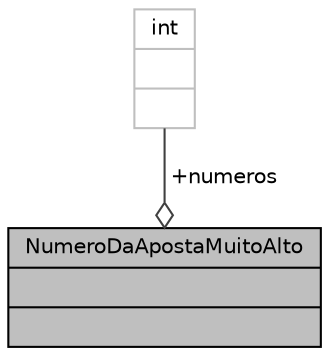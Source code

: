 digraph "NumeroDaApostaMuitoAlto"
{
 // LATEX_PDF_SIZE
  edge [fontname="Helvetica",fontsize="10",labelfontname="Helvetica",labelfontsize="10"];
  node [fontname="Helvetica",fontsize="10",shape=record];
  Node1 [label="{NumeroDaApostaMuitoAlto\n||}",height=0.2,width=0.4,color="black", fillcolor="grey75", style="filled", fontcolor="black",tooltip="Estrutura para representar um erro de número de aposta muito alto."];
  Node2 -> Node1 [color="grey25",fontsize="10",style="solid",label=" +numeros" ,arrowhead="odiamond",fontname="Helvetica"];
  Node2 [label="{int\n||}",height=0.2,width=0.4,color="grey75", fillcolor="white", style="filled",tooltip=" "];
}
